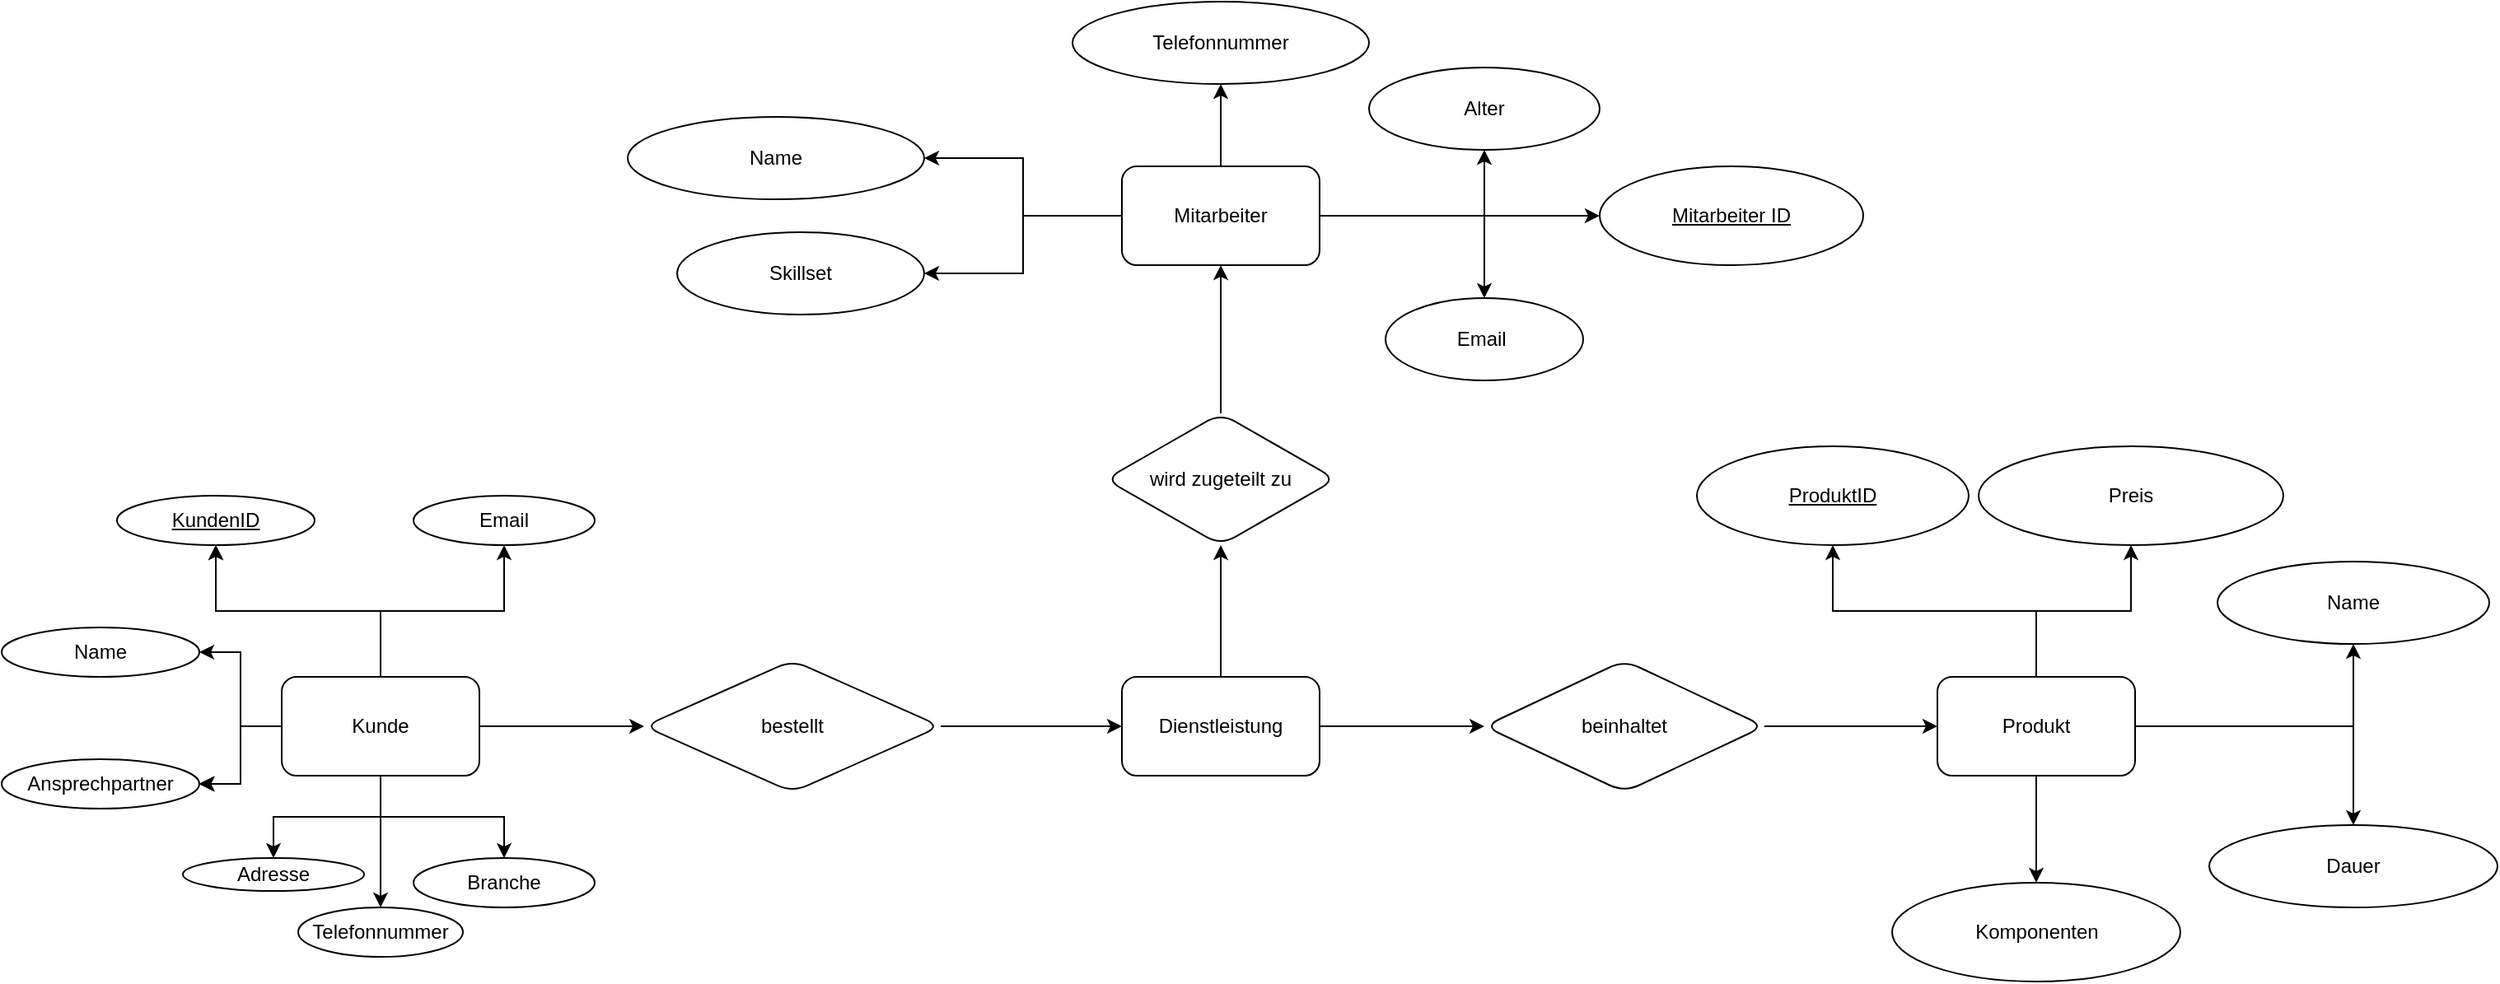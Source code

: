 <mxfile version="27.0.5">
  <diagram name="Seite-1" id="Gkrq0ntTMFLMusmggNp5">
    <mxGraphModel dx="2430" dy="935" grid="1" gridSize="10" guides="1" tooltips="1" connect="1" arrows="1" fold="1" page="1" pageScale="1" pageWidth="827" pageHeight="1169" math="0" shadow="0">
      <root>
        <mxCell id="0" />
        <mxCell id="1" parent="0" />
        <mxCell id="m_i2i5Q3r4GWPXBIXabM-7" value="" style="edgeStyle=orthogonalEdgeStyle;rounded=0;orthogonalLoop=1;jettySize=auto;html=1;" edge="1" parent="1" source="m_i2i5Q3r4GWPXBIXabM-1" target="m_i2i5Q3r4GWPXBIXabM-6">
          <mxGeometry relative="1" as="geometry" />
        </mxCell>
        <mxCell id="m_i2i5Q3r4GWPXBIXabM-9" value="" style="edgeStyle=orthogonalEdgeStyle;rounded=0;orthogonalLoop=1;jettySize=auto;html=1;" edge="1" parent="1" source="m_i2i5Q3r4GWPXBIXabM-1" target="m_i2i5Q3r4GWPXBIXabM-8">
          <mxGeometry relative="1" as="geometry" />
        </mxCell>
        <mxCell id="m_i2i5Q3r4GWPXBIXabM-10" value="" style="edgeStyle=orthogonalEdgeStyle;rounded=0;orthogonalLoop=1;jettySize=auto;html=1;" edge="1" parent="1" source="m_i2i5Q3r4GWPXBIXabM-1" target="m_i2i5Q3r4GWPXBIXabM-6">
          <mxGeometry relative="1" as="geometry" />
        </mxCell>
        <mxCell id="m_i2i5Q3r4GWPXBIXabM-12" value="" style="edgeStyle=orthogonalEdgeStyle;rounded=0;orthogonalLoop=1;jettySize=auto;html=1;" edge="1" parent="1" source="m_i2i5Q3r4GWPXBIXabM-1" target="m_i2i5Q3r4GWPXBIXabM-11">
          <mxGeometry relative="1" as="geometry" />
        </mxCell>
        <mxCell id="m_i2i5Q3r4GWPXBIXabM-14" value="" style="edgeStyle=orthogonalEdgeStyle;rounded=0;orthogonalLoop=1;jettySize=auto;html=1;" edge="1" parent="1" source="m_i2i5Q3r4GWPXBIXabM-1" target="m_i2i5Q3r4GWPXBIXabM-13">
          <mxGeometry relative="1" as="geometry" />
        </mxCell>
        <mxCell id="m_i2i5Q3r4GWPXBIXabM-15" value="" style="edgeStyle=orthogonalEdgeStyle;rounded=0;orthogonalLoop=1;jettySize=auto;html=1;" edge="1" parent="1" source="m_i2i5Q3r4GWPXBIXabM-1" target="m_i2i5Q3r4GWPXBIXabM-13">
          <mxGeometry relative="1" as="geometry" />
        </mxCell>
        <mxCell id="m_i2i5Q3r4GWPXBIXabM-16" value="" style="edgeStyle=orthogonalEdgeStyle;rounded=0;orthogonalLoop=1;jettySize=auto;html=1;" edge="1" parent="1" source="m_i2i5Q3r4GWPXBIXabM-1" target="m_i2i5Q3r4GWPXBIXabM-13">
          <mxGeometry relative="1" as="geometry" />
        </mxCell>
        <mxCell id="m_i2i5Q3r4GWPXBIXabM-17" value="" style="edgeStyle=orthogonalEdgeStyle;rounded=0;orthogonalLoop=1;jettySize=auto;html=1;" edge="1" parent="1" source="m_i2i5Q3r4GWPXBIXabM-1" target="m_i2i5Q3r4GWPXBIXabM-13">
          <mxGeometry relative="1" as="geometry" />
        </mxCell>
        <mxCell id="m_i2i5Q3r4GWPXBIXabM-18" value="" style="edgeStyle=orthogonalEdgeStyle;rounded=0;orthogonalLoop=1;jettySize=auto;html=1;" edge="1" parent="1" source="m_i2i5Q3r4GWPXBIXabM-1" target="m_i2i5Q3r4GWPXBIXabM-13">
          <mxGeometry relative="1" as="geometry" />
        </mxCell>
        <mxCell id="m_i2i5Q3r4GWPXBIXabM-20" value="" style="edgeStyle=orthogonalEdgeStyle;rounded=0;orthogonalLoop=1;jettySize=auto;html=1;" edge="1" parent="1" source="m_i2i5Q3r4GWPXBIXabM-1" target="m_i2i5Q3r4GWPXBIXabM-19">
          <mxGeometry relative="1" as="geometry" />
        </mxCell>
        <mxCell id="m_i2i5Q3r4GWPXBIXabM-21" value="" style="edgeStyle=orthogonalEdgeStyle;rounded=0;orthogonalLoop=1;jettySize=auto;html=1;" edge="1" parent="1" source="m_i2i5Q3r4GWPXBIXabM-1" target="m_i2i5Q3r4GWPXBIXabM-13">
          <mxGeometry relative="1" as="geometry" />
        </mxCell>
        <mxCell id="m_i2i5Q3r4GWPXBIXabM-23" value="" style="edgeStyle=orthogonalEdgeStyle;rounded=0;orthogonalLoop=1;jettySize=auto;html=1;" edge="1" parent="1" source="m_i2i5Q3r4GWPXBIXabM-1" target="m_i2i5Q3r4GWPXBIXabM-22">
          <mxGeometry relative="1" as="geometry" />
        </mxCell>
        <mxCell id="m_i2i5Q3r4GWPXBIXabM-25" value="" style="edgeStyle=orthogonalEdgeStyle;rounded=0;orthogonalLoop=1;jettySize=auto;html=1;" edge="1" parent="1" source="m_i2i5Q3r4GWPXBIXabM-1" target="m_i2i5Q3r4GWPXBIXabM-24">
          <mxGeometry relative="1" as="geometry" />
        </mxCell>
        <mxCell id="m_i2i5Q3r4GWPXBIXabM-29" value="" style="edgeStyle=orthogonalEdgeStyle;rounded=0;orthogonalLoop=1;jettySize=auto;html=1;" edge="1" parent="1" source="m_i2i5Q3r4GWPXBIXabM-1" target="m_i2i5Q3r4GWPXBIXabM-28">
          <mxGeometry relative="1" as="geometry" />
        </mxCell>
        <mxCell id="m_i2i5Q3r4GWPXBIXabM-1" value="Kunde" style="rounded=1;whiteSpace=wrap;html=1;" vertex="1" parent="1">
          <mxGeometry x="-610" y="470" width="120" height="60" as="geometry" />
        </mxCell>
        <mxCell id="m_i2i5Q3r4GWPXBIXabM-6" value="&lt;u&gt;KundenID&lt;/u&gt;" style="ellipse;whiteSpace=wrap;html=1;rounded=1;" vertex="1" parent="1">
          <mxGeometry x="-710" y="360" width="120" height="30" as="geometry" />
        </mxCell>
        <mxCell id="m_i2i5Q3r4GWPXBIXabM-8" value="Name" style="ellipse;whiteSpace=wrap;html=1;rounded=1;" vertex="1" parent="1">
          <mxGeometry x="-780" y="440" width="120" height="30" as="geometry" />
        </mxCell>
        <mxCell id="m_i2i5Q3r4GWPXBIXabM-11" value="Email" style="ellipse;whiteSpace=wrap;html=1;rounded=1;" vertex="1" parent="1">
          <mxGeometry x="-530" y="360" width="110" height="30" as="geometry" />
        </mxCell>
        <mxCell id="m_i2i5Q3r4GWPXBIXabM-13" value="Ansprechpartner" style="ellipse;whiteSpace=wrap;html=1;rounded=1;" vertex="1" parent="1">
          <mxGeometry x="-780" y="520" width="120" height="30" as="geometry" />
        </mxCell>
        <mxCell id="m_i2i5Q3r4GWPXBIXabM-19" value="Branche" style="ellipse;whiteSpace=wrap;html=1;rounded=1;" vertex="1" parent="1">
          <mxGeometry x="-530" y="580" width="110" height="30" as="geometry" />
        </mxCell>
        <mxCell id="m_i2i5Q3r4GWPXBIXabM-22" value="Adresse" style="ellipse;whiteSpace=wrap;html=1;rounded=1;" vertex="1" parent="1">
          <mxGeometry x="-670" y="580" width="110" height="20" as="geometry" />
        </mxCell>
        <mxCell id="m_i2i5Q3r4GWPXBIXabM-24" value="Telefonnummer" style="ellipse;whiteSpace=wrap;html=1;rounded=1;" vertex="1" parent="1">
          <mxGeometry x="-600" y="610" width="100" height="30" as="geometry" />
        </mxCell>
        <mxCell id="m_i2i5Q3r4GWPXBIXabM-31" value="" style="edgeStyle=orthogonalEdgeStyle;rounded=0;orthogonalLoop=1;jettySize=auto;html=1;" edge="1" parent="1" source="m_i2i5Q3r4GWPXBIXabM-28" target="m_i2i5Q3r4GWPXBIXabM-30">
          <mxGeometry relative="1" as="geometry" />
        </mxCell>
        <mxCell id="m_i2i5Q3r4GWPXBIXabM-28" value="bestellt" style="rhombus;whiteSpace=wrap;html=1;rounded=1;" vertex="1" parent="1">
          <mxGeometry x="-390" y="460" width="180" height="80" as="geometry" />
        </mxCell>
        <mxCell id="m_i2i5Q3r4GWPXBIXabM-33" value="" style="edgeStyle=orthogonalEdgeStyle;rounded=0;orthogonalLoop=1;jettySize=auto;html=1;" edge="1" parent="1" source="m_i2i5Q3r4GWPXBIXabM-30" target="m_i2i5Q3r4GWPXBIXabM-32">
          <mxGeometry relative="1" as="geometry" />
        </mxCell>
        <mxCell id="m_i2i5Q3r4GWPXBIXabM-51" value="" style="edgeStyle=orthogonalEdgeStyle;rounded=0;orthogonalLoop=1;jettySize=auto;html=1;" edge="1" parent="1" source="m_i2i5Q3r4GWPXBIXabM-30" target="m_i2i5Q3r4GWPXBIXabM-50">
          <mxGeometry relative="1" as="geometry" />
        </mxCell>
        <mxCell id="m_i2i5Q3r4GWPXBIXabM-30" value="Dienstleistung" style="whiteSpace=wrap;html=1;rounded=1;" vertex="1" parent="1">
          <mxGeometry x="-100" y="470" width="120" height="60" as="geometry" />
        </mxCell>
        <mxCell id="m_i2i5Q3r4GWPXBIXabM-35" value="" style="edgeStyle=orthogonalEdgeStyle;rounded=0;orthogonalLoop=1;jettySize=auto;html=1;" edge="1" parent="1" source="m_i2i5Q3r4GWPXBIXabM-32" target="m_i2i5Q3r4GWPXBIXabM-34">
          <mxGeometry relative="1" as="geometry" />
        </mxCell>
        <mxCell id="m_i2i5Q3r4GWPXBIXabM-32" value="wird zugeteilt zu" style="rhombus;whiteSpace=wrap;html=1;rounded=1;" vertex="1" parent="1">
          <mxGeometry x="-110" y="310" width="140" height="80" as="geometry" />
        </mxCell>
        <mxCell id="m_i2i5Q3r4GWPXBIXabM-37" value="" style="edgeStyle=orthogonalEdgeStyle;rounded=0;orthogonalLoop=1;jettySize=auto;html=1;" edge="1" parent="1" source="m_i2i5Q3r4GWPXBIXabM-34" target="m_i2i5Q3r4GWPXBIXabM-36">
          <mxGeometry relative="1" as="geometry" />
        </mxCell>
        <mxCell id="m_i2i5Q3r4GWPXBIXabM-39" value="" style="edgeStyle=orthogonalEdgeStyle;rounded=0;orthogonalLoop=1;jettySize=auto;html=1;" edge="1" parent="1" source="m_i2i5Q3r4GWPXBIXabM-34" target="m_i2i5Q3r4GWPXBIXabM-38">
          <mxGeometry relative="1" as="geometry" />
        </mxCell>
        <mxCell id="m_i2i5Q3r4GWPXBIXabM-41" value="" style="edgeStyle=orthogonalEdgeStyle;rounded=0;orthogonalLoop=1;jettySize=auto;html=1;" edge="1" parent="1" source="m_i2i5Q3r4GWPXBIXabM-34" target="m_i2i5Q3r4GWPXBIXabM-40">
          <mxGeometry relative="1" as="geometry" />
        </mxCell>
        <mxCell id="m_i2i5Q3r4GWPXBIXabM-43" value="" style="edgeStyle=orthogonalEdgeStyle;rounded=0;orthogonalLoop=1;jettySize=auto;html=1;" edge="1" parent="1" source="m_i2i5Q3r4GWPXBIXabM-34" target="m_i2i5Q3r4GWPXBIXabM-42">
          <mxGeometry relative="1" as="geometry" />
        </mxCell>
        <mxCell id="m_i2i5Q3r4GWPXBIXabM-45" value="" style="edgeStyle=orthogonalEdgeStyle;rounded=0;orthogonalLoop=1;jettySize=auto;html=1;" edge="1" parent="1" source="m_i2i5Q3r4GWPXBIXabM-34" target="m_i2i5Q3r4GWPXBIXabM-44">
          <mxGeometry relative="1" as="geometry" />
        </mxCell>
        <mxCell id="m_i2i5Q3r4GWPXBIXabM-49" value="" style="edgeStyle=orthogonalEdgeStyle;rounded=0;orthogonalLoop=1;jettySize=auto;html=1;" edge="1" parent="1" source="m_i2i5Q3r4GWPXBIXabM-34" target="m_i2i5Q3r4GWPXBIXabM-48">
          <mxGeometry relative="1" as="geometry" />
        </mxCell>
        <mxCell id="m_i2i5Q3r4GWPXBIXabM-34" value="Mitarbeiter" style="whiteSpace=wrap;html=1;rounded=1;" vertex="1" parent="1">
          <mxGeometry x="-100" y="160" width="120" height="60" as="geometry" />
        </mxCell>
        <mxCell id="m_i2i5Q3r4GWPXBIXabM-36" value="&lt;u&gt;Mitarbeiter ID&lt;/u&gt;" style="ellipse;whiteSpace=wrap;html=1;rounded=1;" vertex="1" parent="1">
          <mxGeometry x="190" y="160" width="160" height="60" as="geometry" />
        </mxCell>
        <mxCell id="m_i2i5Q3r4GWPXBIXabM-38" value="Name" style="ellipse;whiteSpace=wrap;html=1;rounded=1;" vertex="1" parent="1">
          <mxGeometry x="-400" y="130" width="180" height="50" as="geometry" />
        </mxCell>
        <mxCell id="m_i2i5Q3r4GWPXBIXabM-40" value="Skillset" style="ellipse;whiteSpace=wrap;html=1;rounded=1;" vertex="1" parent="1">
          <mxGeometry x="-370" y="200" width="150" height="50" as="geometry" />
        </mxCell>
        <mxCell id="m_i2i5Q3r4GWPXBIXabM-42" value="Alter" style="ellipse;whiteSpace=wrap;html=1;rounded=1;" vertex="1" parent="1">
          <mxGeometry x="50" y="100" width="140" height="50" as="geometry" />
        </mxCell>
        <mxCell id="m_i2i5Q3r4GWPXBIXabM-44" value="Telefonnummer" style="ellipse;whiteSpace=wrap;html=1;rounded=1;" vertex="1" parent="1">
          <mxGeometry x="-130" y="60" width="180" height="50" as="geometry" />
        </mxCell>
        <mxCell id="m_i2i5Q3r4GWPXBIXabM-48" value="Email&amp;nbsp;" style="ellipse;whiteSpace=wrap;html=1;rounded=1;" vertex="1" parent="1">
          <mxGeometry x="60" y="240" width="120" height="50" as="geometry" />
        </mxCell>
        <mxCell id="m_i2i5Q3r4GWPXBIXabM-53" value="" style="edgeStyle=orthogonalEdgeStyle;rounded=0;orthogonalLoop=1;jettySize=auto;html=1;" edge="1" parent="1" source="m_i2i5Q3r4GWPXBIXabM-50" target="m_i2i5Q3r4GWPXBIXabM-52">
          <mxGeometry relative="1" as="geometry" />
        </mxCell>
        <mxCell id="m_i2i5Q3r4GWPXBIXabM-50" value="beinhaltet" style="rhombus;whiteSpace=wrap;html=1;rounded=1;" vertex="1" parent="1">
          <mxGeometry x="120" y="460" width="170" height="80" as="geometry" />
        </mxCell>
        <mxCell id="m_i2i5Q3r4GWPXBIXabM-55" value="" style="edgeStyle=orthogonalEdgeStyle;rounded=0;orthogonalLoop=1;jettySize=auto;html=1;" edge="1" parent="1" source="m_i2i5Q3r4GWPXBIXabM-52" target="m_i2i5Q3r4GWPXBIXabM-54">
          <mxGeometry relative="1" as="geometry" />
        </mxCell>
        <mxCell id="m_i2i5Q3r4GWPXBIXabM-57" value="" style="edgeStyle=orthogonalEdgeStyle;rounded=0;orthogonalLoop=1;jettySize=auto;html=1;" edge="1" parent="1" source="m_i2i5Q3r4GWPXBIXabM-52" target="m_i2i5Q3r4GWPXBIXabM-56">
          <mxGeometry relative="1" as="geometry" />
        </mxCell>
        <mxCell id="m_i2i5Q3r4GWPXBIXabM-59" value="" style="edgeStyle=orthogonalEdgeStyle;rounded=0;orthogonalLoop=1;jettySize=auto;html=1;" edge="1" parent="1" source="m_i2i5Q3r4GWPXBIXabM-52" target="m_i2i5Q3r4GWPXBIXabM-58">
          <mxGeometry relative="1" as="geometry" />
        </mxCell>
        <mxCell id="m_i2i5Q3r4GWPXBIXabM-61" value="" style="edgeStyle=orthogonalEdgeStyle;rounded=0;orthogonalLoop=1;jettySize=auto;html=1;" edge="1" parent="1" source="m_i2i5Q3r4GWPXBIXabM-52" target="m_i2i5Q3r4GWPXBIXabM-60">
          <mxGeometry relative="1" as="geometry" />
        </mxCell>
        <mxCell id="m_i2i5Q3r4GWPXBIXabM-63" value="" style="edgeStyle=orthogonalEdgeStyle;rounded=0;orthogonalLoop=1;jettySize=auto;html=1;" edge="1" parent="1" source="m_i2i5Q3r4GWPXBIXabM-52" target="m_i2i5Q3r4GWPXBIXabM-62">
          <mxGeometry relative="1" as="geometry" />
        </mxCell>
        <mxCell id="m_i2i5Q3r4GWPXBIXabM-52" value="Produkt" style="whiteSpace=wrap;html=1;rounded=1;" vertex="1" parent="1">
          <mxGeometry x="395" y="470" width="120" height="60" as="geometry" />
        </mxCell>
        <mxCell id="m_i2i5Q3r4GWPXBIXabM-54" value="&lt;u&gt;ProduktID&lt;/u&gt;" style="ellipse;whiteSpace=wrap;html=1;rounded=1;" vertex="1" parent="1">
          <mxGeometry x="249" y="330" width="165" height="60" as="geometry" />
        </mxCell>
        <mxCell id="m_i2i5Q3r4GWPXBIXabM-56" value="Name" style="ellipse;whiteSpace=wrap;html=1;rounded=1;" vertex="1" parent="1">
          <mxGeometry x="565" y="400" width="165" height="50" as="geometry" />
        </mxCell>
        <mxCell id="m_i2i5Q3r4GWPXBIXabM-58" value="Preis" style="ellipse;whiteSpace=wrap;html=1;rounded=1;" vertex="1" parent="1">
          <mxGeometry x="420" y="330" width="185" height="60" as="geometry" />
        </mxCell>
        <mxCell id="m_i2i5Q3r4GWPXBIXabM-60" value="Dauer" style="ellipse;whiteSpace=wrap;html=1;rounded=1;" vertex="1" parent="1">
          <mxGeometry x="560" y="560" width="175" height="50" as="geometry" />
        </mxCell>
        <mxCell id="m_i2i5Q3r4GWPXBIXabM-62" value="Komponenten" style="ellipse;whiteSpace=wrap;html=1;rounded=1;" vertex="1" parent="1">
          <mxGeometry x="367.5" y="595" width="175" height="60" as="geometry" />
        </mxCell>
      </root>
    </mxGraphModel>
  </diagram>
</mxfile>
